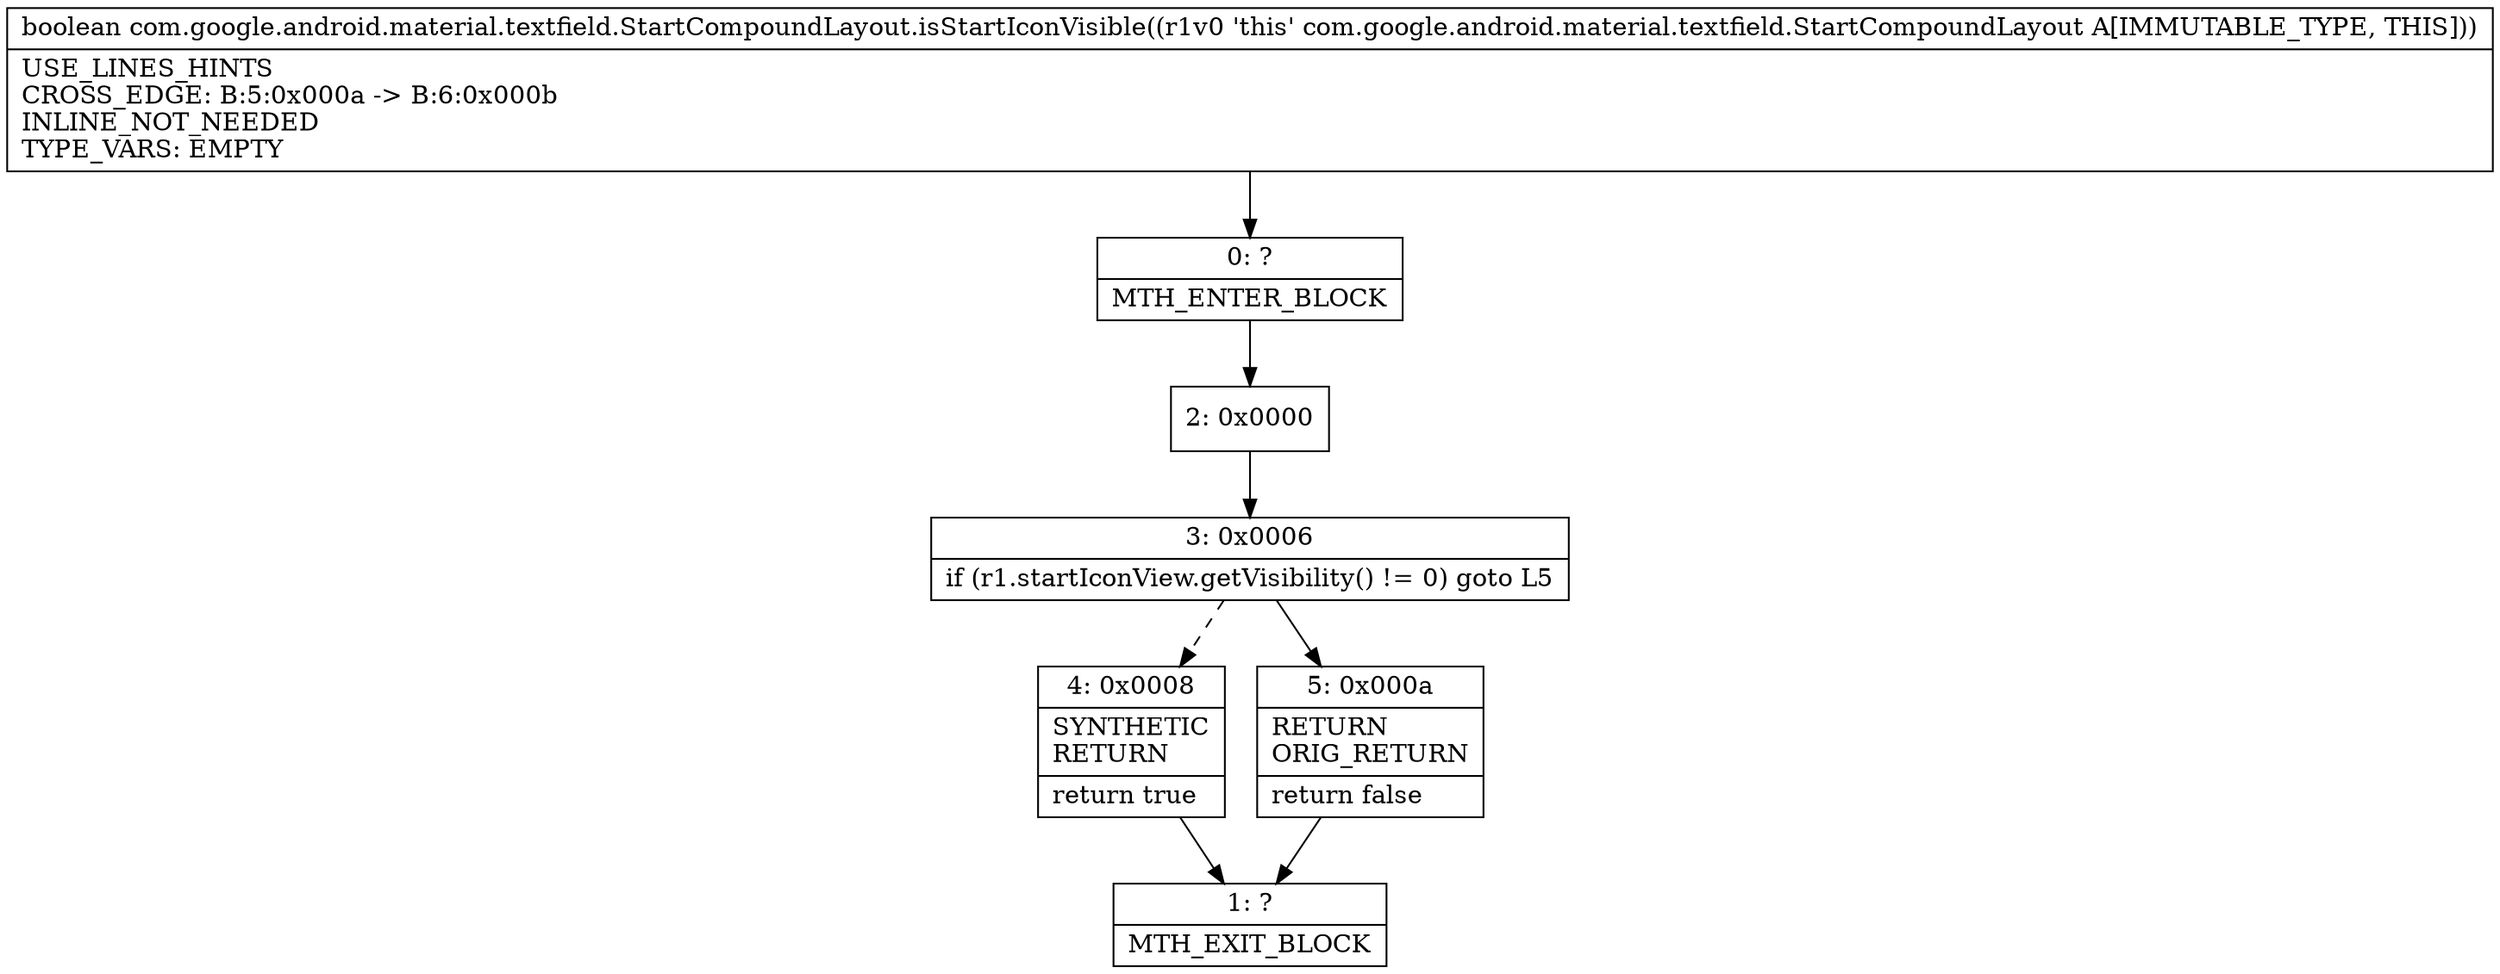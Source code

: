digraph "CFG forcom.google.android.material.textfield.StartCompoundLayout.isStartIconVisible()Z" {
Node_0 [shape=record,label="{0\:\ ?|MTH_ENTER_BLOCK\l}"];
Node_2 [shape=record,label="{2\:\ 0x0000}"];
Node_3 [shape=record,label="{3\:\ 0x0006|if (r1.startIconView.getVisibility() != 0) goto L5\l}"];
Node_4 [shape=record,label="{4\:\ 0x0008|SYNTHETIC\lRETURN\l|return true\l}"];
Node_1 [shape=record,label="{1\:\ ?|MTH_EXIT_BLOCK\l}"];
Node_5 [shape=record,label="{5\:\ 0x000a|RETURN\lORIG_RETURN\l|return false\l}"];
MethodNode[shape=record,label="{boolean com.google.android.material.textfield.StartCompoundLayout.isStartIconVisible((r1v0 'this' com.google.android.material.textfield.StartCompoundLayout A[IMMUTABLE_TYPE, THIS]))  | USE_LINES_HINTS\lCROSS_EDGE: B:5:0x000a \-\> B:6:0x000b\lINLINE_NOT_NEEDED\lTYPE_VARS: EMPTY\l}"];
MethodNode -> Node_0;Node_0 -> Node_2;
Node_2 -> Node_3;
Node_3 -> Node_4[style=dashed];
Node_3 -> Node_5;
Node_4 -> Node_1;
Node_5 -> Node_1;
}

